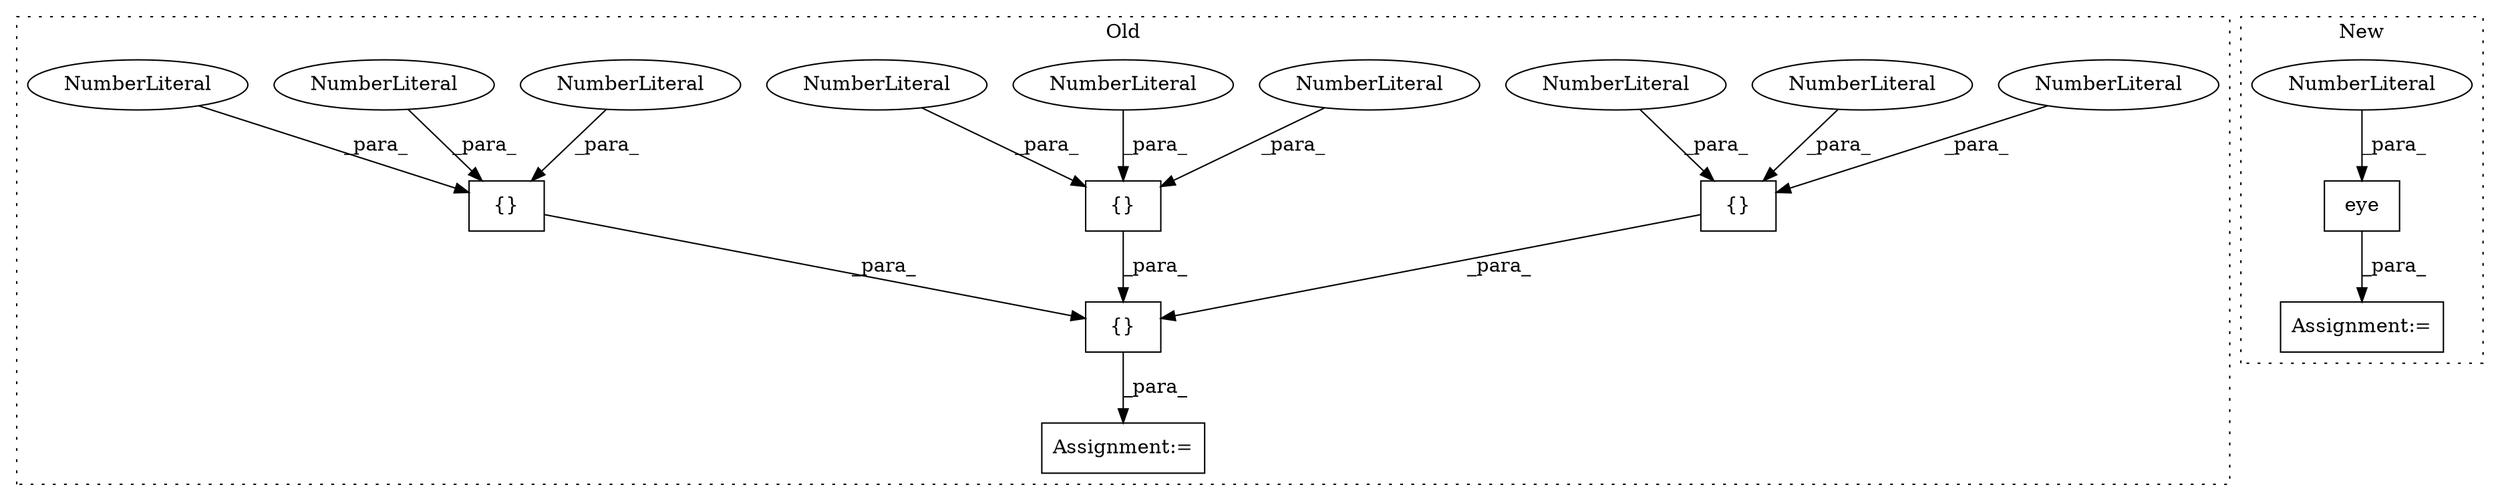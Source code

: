 digraph G {
subgraph cluster0 {
1 [label="{}" a="4" s="1231,1237" l="1,1" shape="box"];
4 [label="Assignment:=" a="7" s="1167" l="1" shape="box"];
5 [label="NumberLiteral" a="34" s="1236" l="1" shape="ellipse"];
6 [label="NumberLiteral" a="34" s="1232" l="1" shape="ellipse"];
7 [label="{}" a="4" s="1197,1203" l="1,1" shape="box"];
8 [label="NumberLiteral" a="34" s="1200" l="1" shape="ellipse"];
10 [label="{}" a="4" s="1195,1273" l="1,1" shape="box"];
11 [label="NumberLiteral" a="34" s="1202" l="1" shape="ellipse"];
12 [label="NumberLiteral" a="34" s="1198" l="1" shape="ellipse"];
13 [label="NumberLiteral" a="34" s="1234" l="1" shape="ellipse"];
14 [label="{}" a="4" s="1239,1245" l="1,1" shape="box"];
15 [label="NumberLiteral" a="34" s="1244" l="1" shape="ellipse"];
16 [label="NumberLiteral" a="34" s="1240" l="1" shape="ellipse"];
17 [label="NumberLiteral" a="34" s="1242" l="1" shape="ellipse"];
label = "Old";
style="dotted";
}
subgraph cluster1 {
2 [label="eye" a="32" s="1724,1729" l="4,1" shape="box"];
3 [label="Assignment:=" a="7" s="1846" l="1" shape="box"];
9 [label="NumberLiteral" a="34" s="1728" l="1" shape="ellipse"];
label = "New";
style="dotted";
}
1 -> 10 [label="_para_"];
2 -> 3 [label="_para_"];
5 -> 1 [label="_para_"];
6 -> 1 [label="_para_"];
7 -> 10 [label="_para_"];
8 -> 7 [label="_para_"];
9 -> 2 [label="_para_"];
10 -> 4 [label="_para_"];
11 -> 7 [label="_para_"];
12 -> 7 [label="_para_"];
13 -> 1 [label="_para_"];
14 -> 10 [label="_para_"];
15 -> 14 [label="_para_"];
16 -> 14 [label="_para_"];
17 -> 14 [label="_para_"];
}